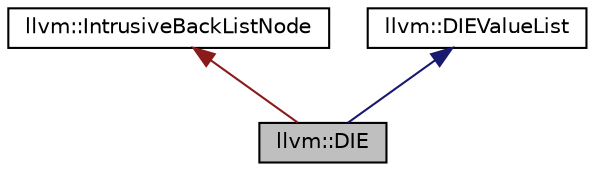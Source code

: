 digraph "llvm::DIE"
{
 // LATEX_PDF_SIZE
  bgcolor="transparent";
  edge [fontname="Helvetica",fontsize="10",labelfontname="Helvetica",labelfontsize="10"];
  node [fontname="Helvetica",fontsize="10",shape="box"];
  Node1 [label="llvm::DIE",height=0.2,width=0.4,color="black", fillcolor="grey75", style="filled", fontcolor="black",tooltip="A structured debug information entry."];
  Node2 -> Node1 [dir="back",color="firebrick4",fontsize="10",style="solid",fontname="Helvetica"];
  Node2 [label="llvm::IntrusiveBackListNode",height=0.2,width=0.4,color="black",URL="$structllvm_1_1IntrusiveBackListNode.html",tooltip=" "];
  Node3 -> Node1 [dir="back",color="midnightblue",fontsize="10",style="solid",fontname="Helvetica"];
  Node3 [label="llvm::DIEValueList",height=0.2,width=0.4,color="black",URL="$classllvm_1_1DIEValueList.html",tooltip="A list of DIE values."];
}
